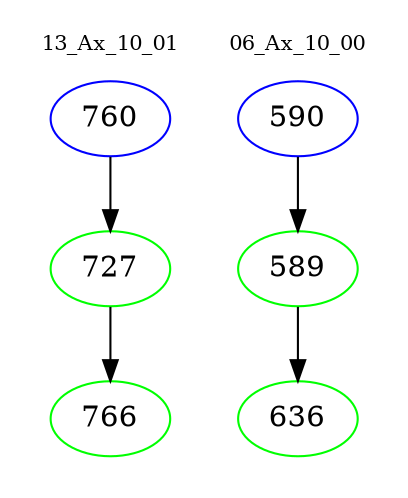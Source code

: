 digraph{
subgraph cluster_0 {
color = white
label = "13_Ax_10_01";
fontsize=10;
T0_760 [label="760", color="blue"]
T0_760 -> T0_727 [color="black"]
T0_727 [label="727", color="green"]
T0_727 -> T0_766 [color="black"]
T0_766 [label="766", color="green"]
}
subgraph cluster_1 {
color = white
label = "06_Ax_10_00";
fontsize=10;
T1_590 [label="590", color="blue"]
T1_590 -> T1_589 [color="black"]
T1_589 [label="589", color="green"]
T1_589 -> T1_636 [color="black"]
T1_636 [label="636", color="green"]
}
}
